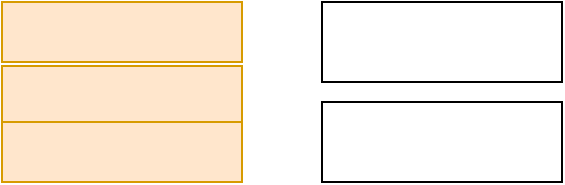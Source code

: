 <mxfile version="24.7.7">
  <diagram name="第 1 页" id="_upoJvger7IoJn61fIQq">
    <mxGraphModel dx="1221" dy="725" grid="1" gridSize="10" guides="1" tooltips="1" connect="1" arrows="1" fold="1" page="1" pageScale="1" pageWidth="827" pageHeight="1169" math="0" shadow="0">
      <root>
        <mxCell id="0" />
        <mxCell id="1" parent="0" />
        <mxCell id="FpWvsMRp40U-WD18QggF-4" value="" style="rounded=0;whiteSpace=wrap;html=1;fillColor=#ffe6cc;strokeColor=#d79b00;" parent="1" vertex="1">
          <mxGeometry x="300" y="160" width="120" height="30" as="geometry" />
        </mxCell>
        <mxCell id="FpWvsMRp40U-WD18QggF-5" value="" style="rounded=0;whiteSpace=wrap;html=1;fillColor=#ffe6cc;strokeColor=#d79b00;" parent="1" vertex="1">
          <mxGeometry x="300" y="192" width="120" height="30" as="geometry" />
        </mxCell>
        <mxCell id="FpWvsMRp40U-WD18QggF-1" value="" style="rounded=0;whiteSpace=wrap;html=1;" parent="1" vertex="1">
          <mxGeometry x="460" y="160" width="120" height="40" as="geometry" />
        </mxCell>
        <mxCell id="FpWvsMRp40U-WD18QggF-6" value="" style="rounded=0;whiteSpace=wrap;html=1;fillColor=#ffe6cc;strokeColor=#d79b00;" parent="1" vertex="1">
          <mxGeometry x="300" y="220" width="120" height="30" as="geometry" />
        </mxCell>
        <mxCell id="FpWvsMRp40U-WD18QggF-3" value="" style="rounded=0;whiteSpace=wrap;html=1;" parent="1" vertex="1">
          <mxGeometry x="460" y="210" width="120" height="40" as="geometry" />
        </mxCell>
      </root>
    </mxGraphModel>
  </diagram>
</mxfile>
